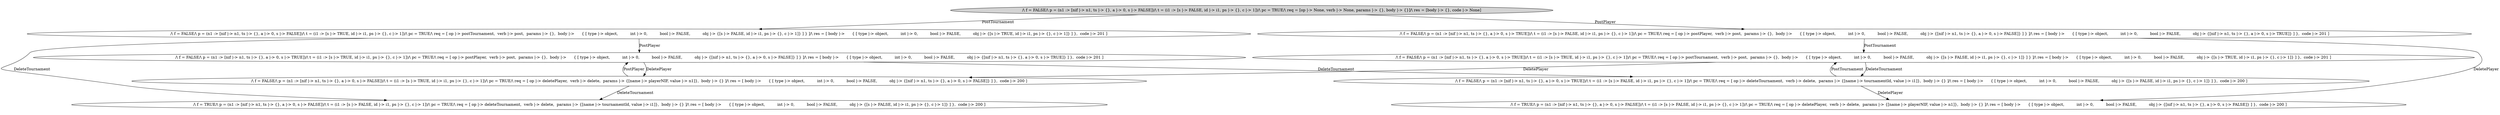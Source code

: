 strict digraph DiskGraph {
nodesep=0.35;
subgraph cluster_graph {
color="white";
-8639200975787036963 [label="/\\ f = FALSE/\\ p = (n1 :> [nif |-> n1, ts |-> {}, a |-> 0, s |-> FALSE])/\\ t = (i1 :> [s |-> FALSE, id |-> i1, ps |-> {}, c |-> 1])/\\ pc = TRUE/\\ req = [op |-> None, verb |-> None, params |-> {}, body |-> {}]/\\ res = [body |-> {}, code |-> None]",style = filled]
-8639200975787036963 -> 9211864019853093140 [label="PostTournament",color="black",fontcolor="black"];
9211864019853093140 [label="/\\ f = FALSE/\\ p = (n1 :> [nif |-> n1, ts |-> {}, a |-> 0, s |-> FALSE])/\\ t = (i1 :> [s |-> TRUE, id |-> i1, ps |-> {}, c |-> 1])/\\ pc = TRUE/\\ req = [ op |-> postTournament,  verb |-> post,  params |-> {},  body |->      { [ type |-> object,          int |-> 0,          bool |-> FALSE,          obj |-> {[s |-> FALSE, id |-> i1, ps |-> {}, c |-> 1]} ] } ]/\\ res = [ body |->      { [ type |-> object,          int |-> 0,          bool |-> FALSE,          obj |-> {[s |-> TRUE, id |-> i1, ps |-> {}, c |-> 1]} ] },  code |-> 201 ]"];
-8639200975787036963 -> 5449767392821248219 [label="PostPlayer",color="black",fontcolor="black"];
5449767392821248219 [label="/\\ f = FALSE/\\ p = (n1 :> [nif |-> n1, ts |-> {}, a |-> 0, s |-> TRUE])/\\ t = (i1 :> [s |-> FALSE, id |-> i1, ps |-> {}, c |-> 1])/\\ pc = TRUE/\\ req = [ op |-> postPlayer,  verb |-> post,  params |-> {},  body |->      { [ type |-> object,          int |-> 0,          bool |-> FALSE,          obj |-> {[nif |-> n1, ts |-> {}, a |-> 0, s |-> FALSE]} ] } ]/\\ res = [ body |->      { [ type |-> object,          int |-> 0,          bool |-> FALSE,          obj |-> {[nif |-> n1, ts |-> {}, a |-> 0, s |-> TRUE]} ] },  code |-> 201 ]"];
9211864019853093140 -> 96488363669597712 [label="DeleteTournament",color="black",fontcolor="black"];
96488363669597712 [label="/\\ f = TRUE/\\ p = (n1 :> [nif |-> n1, ts |-> {}, a |-> 0, s |-> FALSE])/\\ t = (i1 :> [s |-> FALSE, id |-> i1, ps |-> {}, c |-> 1])/\\ pc = TRUE/\\ req = [ op |-> deleteTournament,  verb |-> delete,  params |-> {[name |-> tournamentId, value |-> i1]},  body |-> {} ]/\\ res = [ body |->      { [ type |-> object,          int |-> 0,          bool |-> FALSE,          obj |-> {[s |-> FALSE, id |-> i1, ps |-> {}, c |-> 1]} ] },  code |-> 200 ]"];
5449767392821248219 -> -1537023925787194541 [label="PostTournament",color="black",fontcolor="black"];
-1537023925787194541 [label="/\\ f = FALSE/\\ p = (n1 :> [nif |-> n1, ts |-> {}, a |-> 0, s |-> TRUE])/\\ t = (i1 :> [s |-> TRUE, id |-> i1, ps |-> {}, c |-> 1])/\\ pc = TRUE/\\ req = [ op |-> postTournament,  verb |-> post,  params |-> {},  body |->      { [ type |-> object,          int |-> 0,          bool |-> FALSE,          obj |-> {[s |-> FALSE, id |-> i1, ps |-> {}, c |-> 1]} ] } ]/\\ res = [ body |->      { [ type |-> object,          int |-> 0,          bool |-> FALSE,          obj |-> {[s |-> TRUE, id |-> i1, ps |-> {}, c |-> 1]} ] },  code |-> 201 ]"];
9211864019853093140 -> 6745437152259851821 [label="PostPlayer",color="black",fontcolor="black"];
6745437152259851821 [label="/\\ f = FALSE/\\ p = (n1 :> [nif |-> n1, ts |-> {}, a |-> 0, s |-> TRUE])/\\ t = (i1 :> [s |-> TRUE, id |-> i1, ps |-> {}, c |-> 1])/\\ pc = TRUE/\\ req = [ op |-> postPlayer,  verb |-> post,  params |-> {},  body |->      { [ type |-> object,          int |-> 0,          bool |-> FALSE,          obj |-> {[nif |-> n1, ts |-> {}, a |-> 0, s |-> FALSE]} ] } ]/\\ res = [ body |->      { [ type |-> object,          int |-> 0,          bool |-> FALSE,          obj |-> {[nif |-> n1, ts |-> {}, a |-> 0, s |-> TRUE]} ] },  code |-> 201 ]"];
5449767392821248219 -> 6752982062408681806 [label="DeletePlayer",color="black",fontcolor="black"];
6752982062408681806 [label="/\\ f = TRUE/\\ p = (n1 :> [nif |-> n1, ts |-> {}, a |-> 0, s |-> FALSE])/\\ t = (i1 :> [s |-> FALSE, id |-> i1, ps |-> {}, c |-> 1])/\\ pc = TRUE/\\ req = [ op |-> deletePlayer,  verb |-> delete,  params |-> {[name |-> playerNIF, value |-> n1]},  body |-> {} ]/\\ res = [ body |->      { [ type |-> object,          int |-> 0,          bool |-> FALSE,          obj |-> {[nif |-> n1, ts |-> {}, a |-> 0, s |-> FALSE]} ] },  code |-> 200 ]"];
6745437152259851821 -> 4093726146083444784 [label="DeleteTournament",color="black",fontcolor="black"];
-1537023925787194541 -> 4093726146083444784 [label="DeleteTournament",color="black",fontcolor="black"];
4093726146083444784 [label="/\\ f = FALSE/\\ p = (n1 :> [nif |-> n1, ts |-> {}, a |-> 0, s |-> TRUE])/\\ t = (i1 :> [s |-> FALSE, id |-> i1, ps |-> {}, c |-> 1])/\\ pc = TRUE/\\ req = [ op |-> deleteTournament,  verb |-> delete,  params |-> {[name |-> tournamentId, value |-> i1]},  body |-> {} ]/\\ res = [ body |->      { [ type |-> object,          int |-> 0,          bool |-> FALSE,          obj |-> {[s |-> FALSE, id |-> i1, ps |-> {}, c |-> 1]} ] },  code |-> 200 ]"];
6745437152259851821 -> 7319127295324655972 [label="DeletePlayer",color="black",fontcolor="black"];
7319127295324655972 [label="/\\ f = FALSE/\\ p = (n1 :> [nif |-> n1, ts |-> {}, a |-> 0, s |-> FALSE])/\\ t = (i1 :> [s |-> TRUE, id |-> i1, ps |-> {}, c |-> 1])/\\ pc = TRUE/\\ req = [ op |-> deletePlayer,  verb |-> delete,  params |-> {[name |-> playerNIF, value |-> n1]},  body |-> {} ]/\\ res = [ body |->      { [ type |-> object,          int |-> 0,          bool |-> FALSE,          obj |-> {[nif |-> n1, ts |-> {}, a |-> 0, s |-> FALSE]} ] },  code |-> 200 ]"];
-1537023925787194541 -> 7319127295324655972 [label="DeletePlayer",color="black",fontcolor="black"];
4093726146083444784 -> -1537023925787194541 [label="PostTournament",color="black",fontcolor="black"];
7319127295324655972 -> 96488363669597712 [label="DeleteTournament",color="black",fontcolor="black"];
4093726146083444784 -> 6752982062408681806 [label="DeletePlayer",color="black",fontcolor="black"];
7319127295324655972 -> 6745437152259851821 [label="PostPlayer",color="black",fontcolor="black"];
{rank = same; -8639200975787036963;}
{rank = same; 5449767392821248219;9211864019853093140;}
{rank = same; 6745437152259851821;-1537023925787194541;}
{rank = same; 7319127295324655972;4093726146083444784;}
}
}